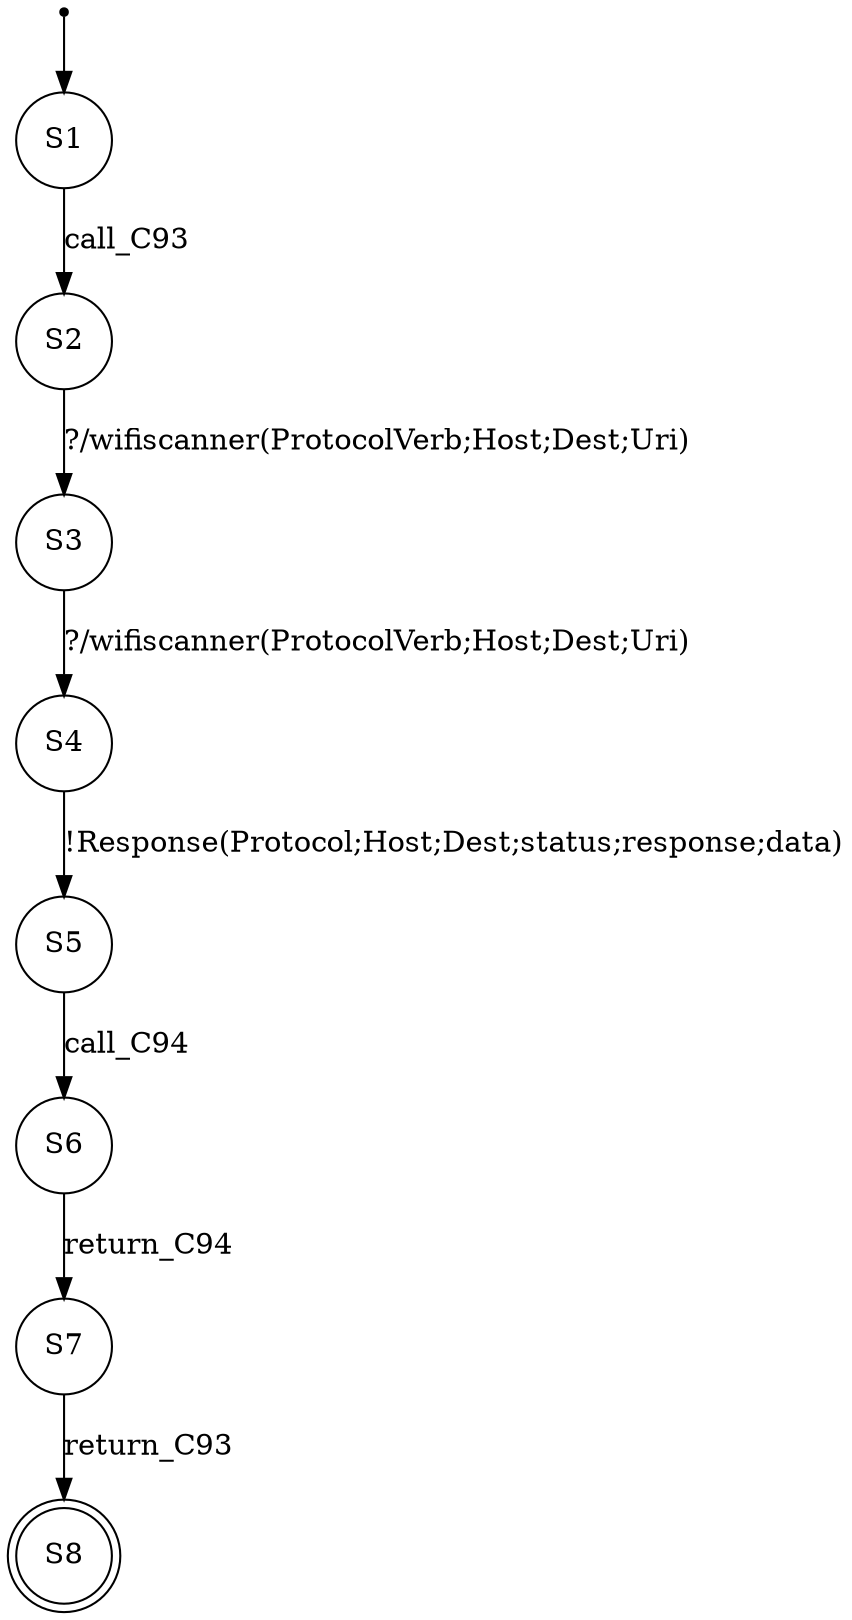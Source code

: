 digraph LTS {
S00[shape=point]
S1[label=S1,shape=circle];
S2[label=S2,shape=circle];
S3[label=S3,shape=circle];
S4[label=S4,shape=circle];
S5[label=S5,shape=circle];
S6[label=S6,shape=circle];
S7[label=S7,shape=circle];
S8[label=S8,shape=doublecircle];
S00 -> S1
S1 -> S2[label ="call_C93"];
S2 -> S3[label ="?/wifiscanner(ProtocolVerb;Host;Dest;Uri)"];
S3 -> S4[label ="?/wifiscanner(ProtocolVerb;Host;Dest;Uri)"];
S4 -> S5[label ="!Response(Protocol;Host;Dest;status;response;data)"];
S5 -> S6[label ="call_C94"];
S6 -> S7[label ="return_C94"];
S7 -> S8[label ="return_C93"];
}
